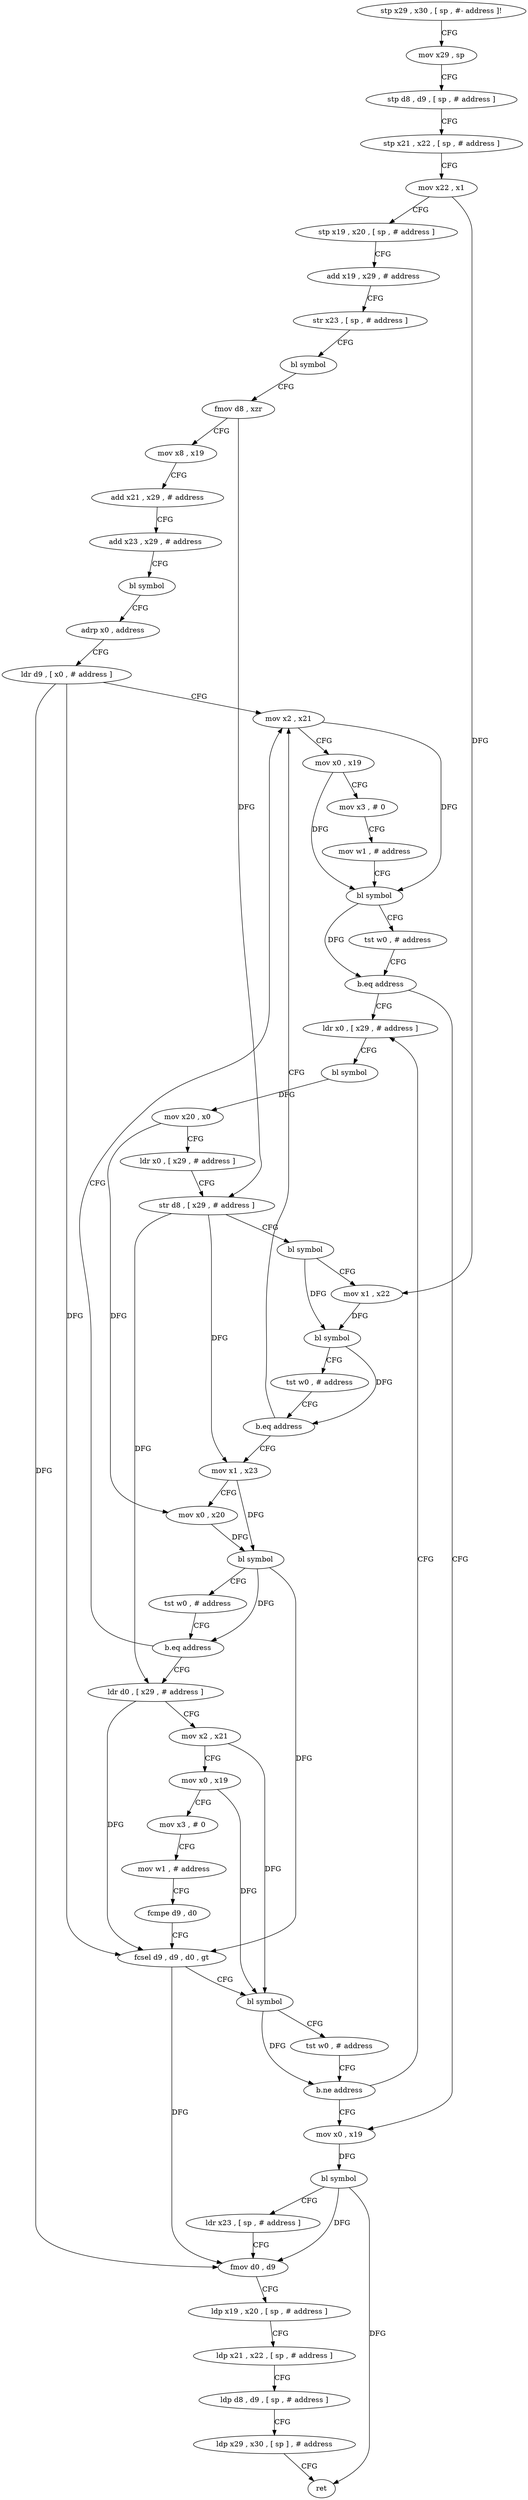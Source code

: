 digraph "func" {
"146600" [label = "stp x29 , x30 , [ sp , #- address ]!" ]
"146604" [label = "mov x29 , sp" ]
"146608" [label = "stp d8 , d9 , [ sp , # address ]" ]
"146612" [label = "stp x21 , x22 , [ sp , # address ]" ]
"146616" [label = "mov x22 , x1" ]
"146620" [label = "stp x19 , x20 , [ sp , # address ]" ]
"146624" [label = "add x19 , x29 , # address" ]
"146628" [label = "str x23 , [ sp , # address ]" ]
"146632" [label = "bl symbol" ]
"146636" [label = "fmov d8 , xzr" ]
"146640" [label = "mov x8 , x19" ]
"146644" [label = "add x21 , x29 , # address" ]
"146648" [label = "add x23 , x29 , # address" ]
"146652" [label = "bl symbol" ]
"146656" [label = "adrp x0 , address" ]
"146660" [label = "ldr d9 , [ x0 , # address ]" ]
"146664" [label = "mov x2 , x21" ]
"146792" [label = "mov x0 , x19" ]
"146796" [label = "bl symbol" ]
"146800" [label = "ldr x23 , [ sp , # address ]" ]
"146804" [label = "fmov d0 , d9" ]
"146808" [label = "ldp x19 , x20 , [ sp , # address ]" ]
"146812" [label = "ldp x21 , x22 , [ sp , # address ]" ]
"146816" [label = "ldp d8 , d9 , [ sp , # address ]" ]
"146820" [label = "ldp x29 , x30 , [ sp ] , # address" ]
"146824" [label = "ret" ]
"146692" [label = "ldr x0 , [ x29 , # address ]" ]
"146696" [label = "bl symbol" ]
"146700" [label = "mov x20 , x0" ]
"146704" [label = "ldr x0 , [ x29 , # address ]" ]
"146708" [label = "str d8 , [ x29 , # address ]" ]
"146712" [label = "bl symbol" ]
"146716" [label = "mov x1 , x22" ]
"146720" [label = "bl symbol" ]
"146724" [label = "tst w0 , # address" ]
"146728" [label = "b.eq address" ]
"146732" [label = "mov x1 , x23" ]
"146668" [label = "mov x0 , x19" ]
"146672" [label = "mov x3 , # 0" ]
"146676" [label = "mov w1 , # address" ]
"146680" [label = "bl symbol" ]
"146684" [label = "tst w0 , # address" ]
"146688" [label = "b.eq address" ]
"146736" [label = "mov x0 , x20" ]
"146740" [label = "bl symbol" ]
"146744" [label = "tst w0 , # address" ]
"146748" [label = "b.eq address" ]
"146752" [label = "ldr d0 , [ x29 , # address ]" ]
"146756" [label = "mov x2 , x21" ]
"146760" [label = "mov x0 , x19" ]
"146764" [label = "mov x3 , # 0" ]
"146768" [label = "mov w1 , # address" ]
"146772" [label = "fcmpe d9 , d0" ]
"146776" [label = "fcsel d9 , d9 , d0 , gt" ]
"146780" [label = "bl symbol" ]
"146784" [label = "tst w0 , # address" ]
"146788" [label = "b.ne address" ]
"146600" -> "146604" [ label = "CFG" ]
"146604" -> "146608" [ label = "CFG" ]
"146608" -> "146612" [ label = "CFG" ]
"146612" -> "146616" [ label = "CFG" ]
"146616" -> "146620" [ label = "CFG" ]
"146616" -> "146716" [ label = "DFG" ]
"146620" -> "146624" [ label = "CFG" ]
"146624" -> "146628" [ label = "CFG" ]
"146628" -> "146632" [ label = "CFG" ]
"146632" -> "146636" [ label = "CFG" ]
"146636" -> "146640" [ label = "CFG" ]
"146636" -> "146708" [ label = "DFG" ]
"146640" -> "146644" [ label = "CFG" ]
"146644" -> "146648" [ label = "CFG" ]
"146648" -> "146652" [ label = "CFG" ]
"146652" -> "146656" [ label = "CFG" ]
"146656" -> "146660" [ label = "CFG" ]
"146660" -> "146664" [ label = "CFG" ]
"146660" -> "146804" [ label = "DFG" ]
"146660" -> "146776" [ label = "DFG" ]
"146664" -> "146668" [ label = "CFG" ]
"146664" -> "146680" [ label = "DFG" ]
"146792" -> "146796" [ label = "DFG" ]
"146796" -> "146800" [ label = "CFG" ]
"146796" -> "146824" [ label = "DFG" ]
"146796" -> "146804" [ label = "DFG" ]
"146800" -> "146804" [ label = "CFG" ]
"146804" -> "146808" [ label = "CFG" ]
"146808" -> "146812" [ label = "CFG" ]
"146812" -> "146816" [ label = "CFG" ]
"146816" -> "146820" [ label = "CFG" ]
"146820" -> "146824" [ label = "CFG" ]
"146692" -> "146696" [ label = "CFG" ]
"146696" -> "146700" [ label = "DFG" ]
"146700" -> "146704" [ label = "CFG" ]
"146700" -> "146736" [ label = "DFG" ]
"146704" -> "146708" [ label = "CFG" ]
"146708" -> "146712" [ label = "CFG" ]
"146708" -> "146752" [ label = "DFG" ]
"146708" -> "146732" [ label = "DFG" ]
"146712" -> "146716" [ label = "CFG" ]
"146712" -> "146720" [ label = "DFG" ]
"146716" -> "146720" [ label = "DFG" ]
"146720" -> "146724" [ label = "CFG" ]
"146720" -> "146728" [ label = "DFG" ]
"146724" -> "146728" [ label = "CFG" ]
"146728" -> "146664" [ label = "CFG" ]
"146728" -> "146732" [ label = "CFG" ]
"146732" -> "146736" [ label = "CFG" ]
"146732" -> "146740" [ label = "DFG" ]
"146668" -> "146672" [ label = "CFG" ]
"146668" -> "146680" [ label = "DFG" ]
"146672" -> "146676" [ label = "CFG" ]
"146676" -> "146680" [ label = "CFG" ]
"146680" -> "146684" [ label = "CFG" ]
"146680" -> "146688" [ label = "DFG" ]
"146684" -> "146688" [ label = "CFG" ]
"146688" -> "146792" [ label = "CFG" ]
"146688" -> "146692" [ label = "CFG" ]
"146736" -> "146740" [ label = "DFG" ]
"146740" -> "146744" [ label = "CFG" ]
"146740" -> "146748" [ label = "DFG" ]
"146740" -> "146776" [ label = "DFG" ]
"146744" -> "146748" [ label = "CFG" ]
"146748" -> "146664" [ label = "CFG" ]
"146748" -> "146752" [ label = "CFG" ]
"146752" -> "146756" [ label = "CFG" ]
"146752" -> "146776" [ label = "DFG" ]
"146756" -> "146760" [ label = "CFG" ]
"146756" -> "146780" [ label = "DFG" ]
"146760" -> "146764" [ label = "CFG" ]
"146760" -> "146780" [ label = "DFG" ]
"146764" -> "146768" [ label = "CFG" ]
"146768" -> "146772" [ label = "CFG" ]
"146772" -> "146776" [ label = "CFG" ]
"146776" -> "146780" [ label = "CFG" ]
"146776" -> "146804" [ label = "DFG" ]
"146780" -> "146784" [ label = "CFG" ]
"146780" -> "146788" [ label = "DFG" ]
"146784" -> "146788" [ label = "CFG" ]
"146788" -> "146692" [ label = "CFG" ]
"146788" -> "146792" [ label = "CFG" ]
}
